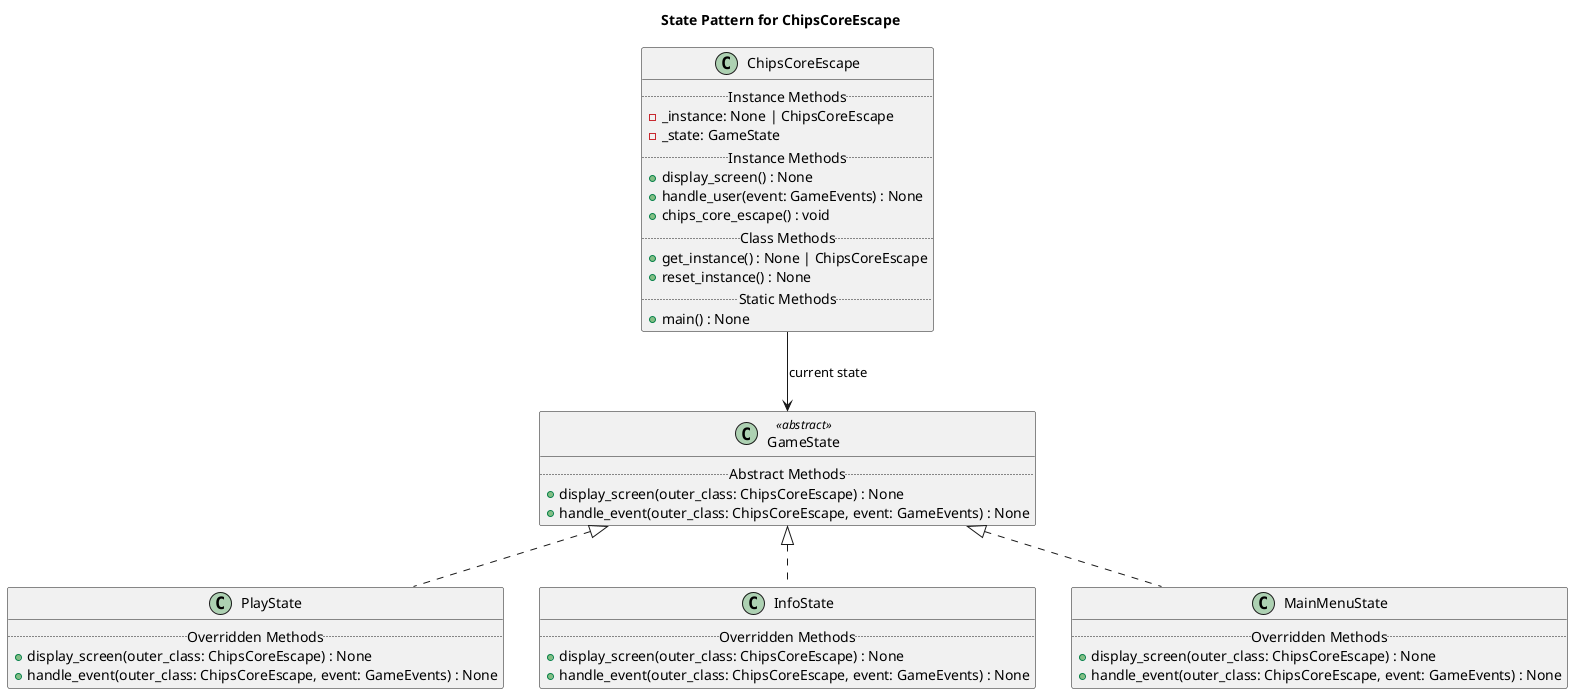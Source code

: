 @startuml
title "State Pattern for ChipsCoreEscape"

class GameState <<abstract>>{
    ..Abstract Methods..
    + display_screen(outer_class: ChipsCoreEscape) : None
    + handle_event(outer_class: ChipsCoreEscape, event: GameEvents) : None
}

class PlayState implements GameState{
    ..Overridden Methods..
    + display_screen(outer_class: ChipsCoreEscape) : None
    + handle_event(outer_class: ChipsCoreEscape, event: GameEvents) : None
}

class InfoState implements GameState{
    ..Overridden Methods..
    + display_screen(outer_class: ChipsCoreEscape) : None
    + handle_event(outer_class: ChipsCoreEscape, event: GameEvents) : None
}

class MainMenuState implements GameState {
    ..Overridden Methods..
    + display_screen(outer_class: ChipsCoreEscape) : None
    + handle_event(outer_class: ChipsCoreEscape, event: GameEvents) : None
}

class ChipsCoreEscape {
    ..Instance Methods..
    - _instance: None | ChipsCoreEscape
    - _state: GameState
    ..Instance Methods..
    + display_screen() : None
    + handle_user(event: GameEvents) : None
    + chips_core_escape() : void
    ..Class Methods..
    + get_instance() : None | ChipsCoreEscape
    + reset_instance() : None
    ..Static Methods..
    + main() : None
}

ChipsCoreEscape --> GameState : "current state"

@enduml
